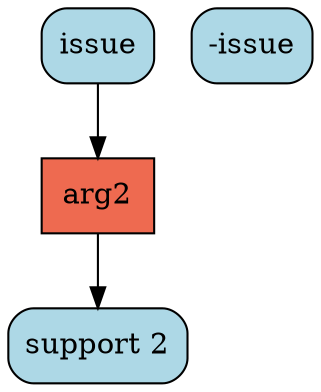 digraph G{ 
"arg2" [color="black", fillcolor="coral2",fixedsize=false, shape=box, style="filled"]; 
"issue" [color="black", fillcolor="lightblue", fixedsize=false,  shape="box", style="rounded,filled"]; 
"-issue" [color="black", fillcolor="lightblue", fixedsize=false,  shape="box", style="rounded,filled"]; 
"support 2" [color="black", fillcolor="lightblue", fixedsize=false,  shape="box", style="rounded,filled"]; 
"issue" -> "arg2" ; 
"arg2" -> "support 2" ; 
}
